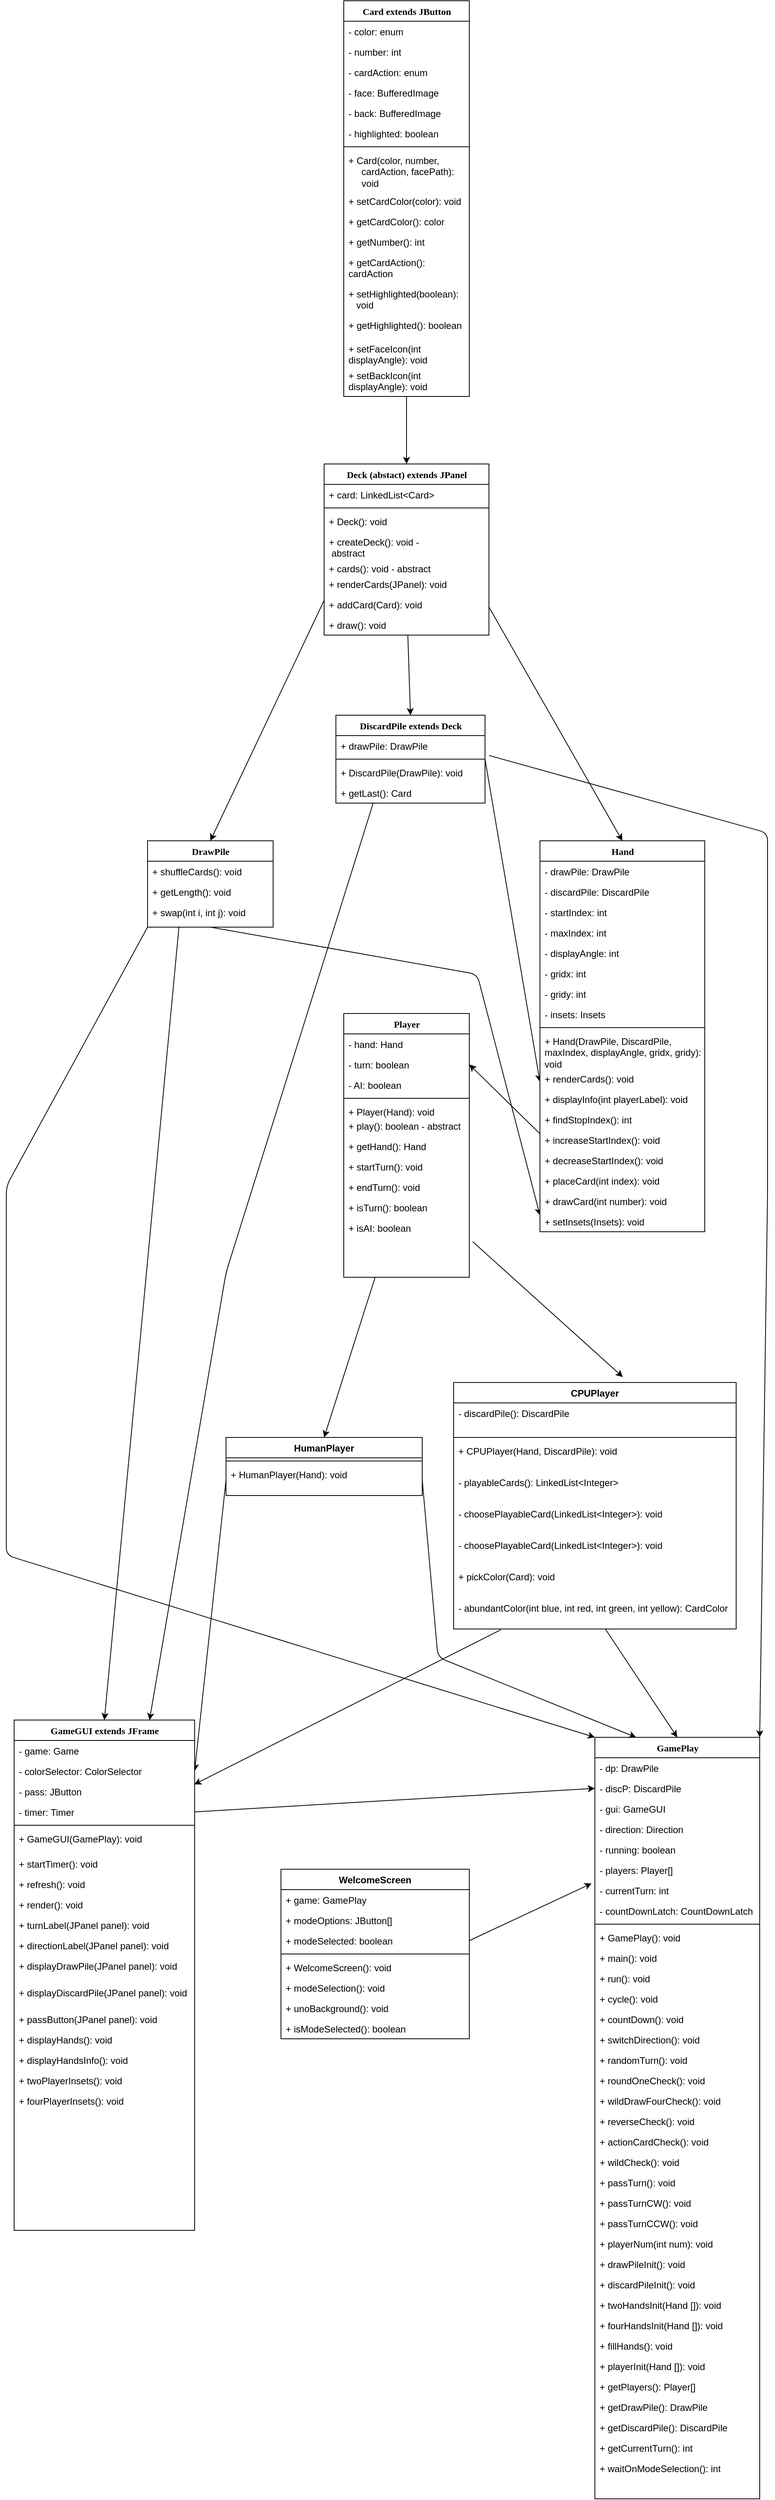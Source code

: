 <mxfile version="14.1.2" type="device"><diagram name="Page-1" id="9f46799a-70d6-7492-0946-bef42562c5a5"><mxGraphModel dx="1240" dy="689" grid="1" gridSize="10" guides="1" tooltips="1" connect="1" arrows="1" fold="1" page="1" pageScale="1" pageWidth="1100" pageHeight="850" background="#ffffff" math="0" shadow="0"><root><mxCell id="0"/><mxCell id="1" parent="0"/><mxCell id="ADoak5SWr_kA7E1Cc08d-7" value="" style="endArrow=classic;html=1;entryX=0.5;entryY=0;entryDx=0;entryDy=0;exitX=0.956;exitY=1;exitDx=0;exitDy=0;exitPerimeter=0;" parent="1" source="78961159f06e98e8-42" target="ADoak5SWr_kA7E1Cc08d-1" edge="1"><mxGeometry width="50" height="50" relative="1" as="geometry"><mxPoint x="760" y="170" as="sourcePoint"/><mxPoint x="810" y="120" as="targetPoint"/></mxGeometry></mxCell><mxCell id="ADoak5SWr_kA7E1Cc08d-9" value="" style="endArrow=classic;html=1;entryX=0.5;entryY=0;entryDx=0;entryDy=0;exitX=0.013;exitY=1.077;exitDx=0;exitDy=0;exitPerimeter=0;" parent="1" source="78961159f06e98e8-42" target="78961159f06e98e8-43" edge="1"><mxGeometry width="50" height="50" relative="1" as="geometry"><mxPoint x="630" y="220" as="sourcePoint"/><mxPoint x="680" y="170" as="targetPoint"/></mxGeometry></mxCell><mxCell id="78961159f06e98e8-17" value="Card extends JButton" style="swimlane;html=1;fontStyle=1;align=center;verticalAlign=top;childLayout=stackLayout;horizontal=1;startSize=26;horizontalStack=0;resizeParent=1;resizeLast=0;collapsible=1;marginBottom=0;swimlaneFillColor=#ffffff;rounded=0;shadow=0;comic=0;labelBackgroundColor=none;strokeWidth=1;fillColor=none;fontFamily=Verdana;fontSize=12" parent="1" vertex="1"><mxGeometry x="500" width="160" height="504" as="geometry"/></mxCell><mxCell id="78961159f06e98e8-21" value="- color: enum&lt;br&gt;" style="text;html=1;strokeColor=none;fillColor=none;align=left;verticalAlign=top;spacingLeft=4;spacingRight=4;whiteSpace=wrap;overflow=hidden;rotatable=0;points=[[0,0.5],[1,0.5]];portConstraint=eastwest;" parent="78961159f06e98e8-17" vertex="1"><mxGeometry y="26" width="160" height="26" as="geometry"/></mxCell><mxCell id="78961159f06e98e8-23" value="- number: int" style="text;html=1;strokeColor=none;fillColor=none;align=left;verticalAlign=top;spacingLeft=4;spacingRight=4;whiteSpace=wrap;overflow=hidden;rotatable=0;points=[[0,0.5],[1,0.5]];portConstraint=eastwest;" parent="78961159f06e98e8-17" vertex="1"><mxGeometry y="52" width="160" height="26" as="geometry"/></mxCell><mxCell id="78961159f06e98e8-25" value="- cardAction: enum" style="text;html=1;strokeColor=none;fillColor=none;align=left;verticalAlign=top;spacingLeft=4;spacingRight=4;whiteSpace=wrap;overflow=hidden;rotatable=0;points=[[0,0.5],[1,0.5]];portConstraint=eastwest;" parent="78961159f06e98e8-17" vertex="1"><mxGeometry y="78" width="160" height="26" as="geometry"/></mxCell><mxCell id="78961159f06e98e8-26" value="- face: BufferedImage" style="text;html=1;strokeColor=none;fillColor=none;align=left;verticalAlign=top;spacingLeft=4;spacingRight=4;whiteSpace=wrap;overflow=hidden;rotatable=0;points=[[0,0.5],[1,0.5]];portConstraint=eastwest;" parent="78961159f06e98e8-17" vertex="1"><mxGeometry y="104" width="160" height="26" as="geometry"/></mxCell><mxCell id="78961159f06e98e8-24" value="- back: BufferedImage" style="text;html=1;strokeColor=none;fillColor=none;align=left;verticalAlign=top;spacingLeft=4;spacingRight=4;whiteSpace=wrap;overflow=hidden;rotatable=0;points=[[0,0.5],[1,0.5]];portConstraint=eastwest;" parent="78961159f06e98e8-17" vertex="1"><mxGeometry y="130" width="160" height="26" as="geometry"/></mxCell><mxCell id="ADoak5SWr_kA7E1Cc08d-32" value="- highlighted: boolean" style="text;html=1;strokeColor=none;fillColor=none;align=left;verticalAlign=top;spacingLeft=4;spacingRight=4;whiteSpace=wrap;overflow=hidden;rotatable=0;points=[[0,0.5],[1,0.5]];portConstraint=eastwest;" parent="78961159f06e98e8-17" vertex="1"><mxGeometry y="156" width="160" height="26" as="geometry"/></mxCell><mxCell id="78961159f06e98e8-19" value="" style="line;html=1;strokeWidth=1;fillColor=none;align=left;verticalAlign=middle;spacingTop=-1;spacingLeft=3;spacingRight=3;rotatable=0;labelPosition=right;points=[];portConstraint=eastwest;" parent="78961159f06e98e8-17" vertex="1"><mxGeometry y="182" width="160" height="8" as="geometry"/></mxCell><mxCell id="78961159f06e98e8-20" value="&lt;span id=&quot;docs-internal-guid-c65a4c69-7fff-d469-3a6c-70c8fb9a097e&quot;&gt;&lt;span style=&quot;background-color: transparent ; vertical-align: baseline&quot;&gt;&lt;font style=&quot;font-size: 12px&quot;&gt;+ Card(color, number,&amp;nbsp; &amp;nbsp; &amp;nbsp; &amp;nbsp; &amp;nbsp; &amp;nbsp; &amp;nbsp; &amp;nbsp;cardAction, facePath):&amp;nbsp; &amp;nbsp; &amp;nbsp; &amp;nbsp; &amp;nbsp;void&lt;/font&gt;&lt;/span&gt;&lt;/span&gt;" style="text;html=1;strokeColor=none;fillColor=none;align=left;verticalAlign=top;spacingLeft=4;spacingRight=4;whiteSpace=wrap;overflow=hidden;rotatable=0;points=[[0,0.5],[1,0.5]];portConstraint=eastwest;" parent="78961159f06e98e8-17" vertex="1"><mxGeometry y="190" width="160" height="52" as="geometry"/></mxCell><mxCell id="78961159f06e98e8-27" value="&lt;span id=&quot;docs-internal-guid-081afef5-7fff-85aa-c965-13b8064d33d3&quot;&gt;&lt;span style=&quot;background-color: transparent ; vertical-align: baseline&quot;&gt;&lt;font style=&quot;font-size: 12px&quot;&gt;+ setCardColor(color): void&lt;/font&gt;&lt;/span&gt;&lt;/span&gt;" style="text;html=1;strokeColor=none;fillColor=none;align=left;verticalAlign=top;spacingLeft=4;spacingRight=4;whiteSpace=wrap;overflow=hidden;rotatable=0;points=[[0,0.5],[1,0.5]];portConstraint=eastwest;" parent="78961159f06e98e8-17" vertex="1"><mxGeometry y="242" width="160" height="26" as="geometry"/></mxCell><mxCell id="Dfvbl628fVs-vNfTFk2D-20" value="&lt;span id=&quot;docs-internal-guid-081afef5-7fff-85aa-c965-13b8064d33d3&quot;&gt;&lt;span style=&quot;background-color: transparent ; vertical-align: baseline&quot;&gt;&lt;font style=&quot;font-size: 12px&quot;&gt;+ getCardColor(): color&lt;/font&gt;&lt;/span&gt;&lt;/span&gt;" style="text;html=1;strokeColor=none;fillColor=none;align=left;verticalAlign=top;spacingLeft=4;spacingRight=4;whiteSpace=wrap;overflow=hidden;rotatable=0;points=[[0,0.5],[1,0.5]];portConstraint=eastwest;" parent="78961159f06e98e8-17" vertex="1"><mxGeometry y="268" width="160" height="26" as="geometry"/></mxCell><mxCell id="Dfvbl628fVs-vNfTFk2D-21" value="&lt;span id=&quot;docs-internal-guid-6f9de9d4-7fff-87ab-73bd-d3ca7c1ef431&quot;&gt;&lt;span style=&quot;background-color: transparent ; vertical-align: baseline&quot;&gt;&lt;font style=&quot;font-size: 12px&quot;&gt;+ getNumber(): int&lt;/font&gt;&lt;/span&gt;&lt;/span&gt;" style="text;html=1;strokeColor=none;fillColor=none;align=left;verticalAlign=top;spacingLeft=4;spacingRight=4;whiteSpace=wrap;overflow=hidden;rotatable=0;points=[[0,0.5],[1,0.5]];portConstraint=eastwest;" parent="78961159f06e98e8-17" vertex="1"><mxGeometry y="294" width="160" height="26" as="geometry"/></mxCell><mxCell id="Dfvbl628fVs-vNfTFk2D-22" value="&lt;span id=&quot;docs-internal-guid-00fcced3-7fff-acab-6387-73501ac8677c&quot;&gt;&lt;span style=&quot;background-color: transparent ; vertical-align: baseline&quot;&gt;&lt;font style=&quot;font-size: 12px&quot;&gt;+ getCardAction(): cardAction&lt;br&gt;&lt;br&gt;&lt;/font&gt;&lt;/span&gt;&lt;/span&gt;" style="text;html=1;strokeColor=none;fillColor=none;align=left;verticalAlign=top;spacingLeft=4;spacingRight=4;whiteSpace=wrap;overflow=hidden;rotatable=0;points=[[0,0.5],[1,0.5]];portConstraint=eastwest;" parent="78961159f06e98e8-17" vertex="1"><mxGeometry y="320" width="160" height="40" as="geometry"/></mxCell><mxCell id="ADoak5SWr_kA7E1Cc08d-34" value="&lt;span id=&quot;docs-internal-guid-8b47b211-7fff-0911-824c-af1465ee18e2&quot;&gt;&lt;span style=&quot;background-color: transparent ; vertical-align: baseline&quot;&gt;&lt;font style=&quot;font-size: 12px&quot;&gt;+ setHighlighted(boolean):&amp;nbsp; &amp;nbsp; &amp;nbsp;void&lt;/font&gt;&lt;/span&gt;&lt;/span&gt;" style="text;html=1;strokeColor=none;fillColor=none;align=left;verticalAlign=top;spacingLeft=4;spacingRight=4;whiteSpace=wrap;overflow=hidden;rotatable=0;points=[[0,0.5],[1,0.5]];portConstraint=eastwest;" parent="78961159f06e98e8-17" vertex="1"><mxGeometry y="360" width="160" height="40" as="geometry"/></mxCell><mxCell id="ADoak5SWr_kA7E1Cc08d-33" value="&lt;span id=&quot;docs-internal-guid-8b47b211-7fff-0911-824c-af1465ee18e2&quot;&gt;&lt;span style=&quot;background-color: transparent ; vertical-align: baseline&quot;&gt;&lt;font style=&quot;font-size: 12px&quot;&gt;+ getHighlighted(): boolean&lt;/font&gt;&lt;/span&gt;&lt;/span&gt;" style="text;html=1;strokeColor=none;fillColor=none;align=left;verticalAlign=top;spacingLeft=4;spacingRight=4;whiteSpace=wrap;overflow=hidden;rotatable=0;points=[[0,0.5],[1,0.5]];portConstraint=eastwest;" parent="78961159f06e98e8-17" vertex="1"><mxGeometry y="400" width="160" height="30" as="geometry"/></mxCell><mxCell id="oRrx-orIojFe_yABYpnm-1" value="&lt;span id=&quot;docs-internal-guid-8b47b211-7fff-0911-824c-af1465ee18e2&quot;&gt;&lt;span style=&quot;background-color: transparent ; vertical-align: baseline&quot;&gt;&lt;font style=&quot;font-size: 12px&quot;&gt;+ setFaceIcon(int displayAngle): void&lt;/font&gt;&lt;/span&gt;&lt;/span&gt;" style="text;html=1;strokeColor=none;fillColor=none;align=left;verticalAlign=top;spacingLeft=4;spacingRight=4;whiteSpace=wrap;overflow=hidden;rotatable=0;points=[[0,0.5],[1,0.5]];portConstraint=eastwest;" parent="78961159f06e98e8-17" vertex="1"><mxGeometry y="430" width="160" height="34" as="geometry"/></mxCell><mxCell id="oRrx-orIojFe_yABYpnm-2" value="&lt;span id=&quot;docs-internal-guid-8b47b211-7fff-0911-824c-af1465ee18e2&quot;&gt;&lt;span style=&quot;background-color: transparent ; vertical-align: baseline&quot;&gt;&lt;font style=&quot;font-size: 12px&quot;&gt;+ setBackIcon(int displayAngle): void&lt;/font&gt;&lt;/span&gt;&lt;/span&gt;" style="text;html=1;strokeColor=none;fillColor=none;align=left;verticalAlign=top;spacingLeft=4;spacingRight=4;whiteSpace=wrap;overflow=hidden;rotatable=0;points=[[0,0.5],[1,0.5]];portConstraint=eastwest;" parent="78961159f06e98e8-17" vertex="1"><mxGeometry y="464" width="160" height="40" as="geometry"/></mxCell><mxCell id="ADoak5SWr_kA7E1Cc08d-14" value="" style="endArrow=classic;html=1;exitX=1;exitY=0.5;exitDx=0;exitDy=0;entryX=0;entryY=0.5;entryDx=0;entryDy=0;" parent="1" source="Dfvbl628fVs-vNfTFk2D-33" edge="1"><mxGeometry width="50" height="50" relative="1" as="geometry"><mxPoint x="740" y="1240" as="sourcePoint"/><mxPoint x="750" y="1377" as="targetPoint"/></mxGeometry></mxCell><mxCell id="ADoak5SWr_kA7E1Cc08d-15" value="" style="endArrow=classic;html=1;exitX=0.5;exitY=1;exitDx=0;exitDy=0;entryX=0;entryY=1.192;entryDx=0;entryDy=0;entryPerimeter=0;" parent="1" source="78961159f06e98e8-43" target="ADoak5SWr_kA7E1Cc08d-12" edge="1"><mxGeometry width="50" height="50" relative="1" as="geometry"><mxPoint x="470" y="1300" as="sourcePoint"/><mxPoint x="520" y="1250" as="targetPoint"/><Array as="points"><mxPoint x="670" y="1240"/></Array></mxGeometry></mxCell><mxCell id="ADoak5SWr_kA7E1Cc08d-10" value="" style="endArrow=classic;html=1;entryX=0.5;entryY=0;entryDx=0;entryDy=0;exitX=0.5;exitY=1;exitDx=0;exitDy=0;" parent="1" source="78961159f06e98e8-17" target="78961159f06e98e8-30" edge="1"><mxGeometry width="50" height="50" relative="1" as="geometry"><mxPoint x="630" y="720" as="sourcePoint"/><mxPoint x="290" y="130" as="targetPoint"/></mxGeometry></mxCell><mxCell id="ADoak5SWr_kA7E1Cc08d-8" value="" style="endArrow=classic;html=1;entryX=0.5;entryY=0;entryDx=0;entryDy=0;exitX=0.5;exitY=1.038;exitDx=0;exitDy=0;exitPerimeter=0;" parent="1" source="78961159f06e98e8-42" target="Dfvbl628fVs-vNfTFk2D-33" edge="1"><mxGeometry width="50" height="50" relative="1" as="geometry"><mxPoint x="660" y="230" as="sourcePoint"/><mxPoint x="710" y="180" as="targetPoint"/></mxGeometry></mxCell><mxCell id="ADoak5SWr_kA7E1Cc08d-16" value="" style="endArrow=classic;html=1;entryX=1;entryY=0.5;entryDx=0;entryDy=0;exitX=0.504;exitY=1.187;exitDx=0;exitDy=0;exitPerimeter=0;" parent="1" source="ADoak5SWr_kA7E1Cc08d-12" target="78961159f06e98e8-110" edge="1"><mxGeometry width="50" height="50" relative="1" as="geometry"><mxPoint x="840" y="1470" as="sourcePoint"/><mxPoint x="890" y="1420" as="targetPoint"/></mxGeometry></mxCell><mxCell id="Dfvbl628fVs-vNfTFk2D-33" value="DiscardPile extends Deck&lt;br&gt;" style="swimlane;html=1;fontStyle=1;align=center;verticalAlign=top;childLayout=stackLayout;horizontal=1;startSize=26;horizontalStack=0;resizeParent=1;resizeLast=0;collapsible=1;marginBottom=0;swimlaneFillColor=#ffffff;rounded=0;shadow=0;comic=0;labelBackgroundColor=none;strokeWidth=1;fillColor=none;fontFamily=Verdana;fontSize=12" parent="1" vertex="1"><mxGeometry x="490" y="910" width="190" height="112" as="geometry"/></mxCell><mxCell id="Dfvbl628fVs-vNfTFk2D-34" value="+ drawPile: DrawPile" style="text;html=1;strokeColor=none;fillColor=none;align=left;verticalAlign=top;spacingLeft=4;spacingRight=4;whiteSpace=wrap;overflow=hidden;rotatable=0;points=[[0,0.5],[1,0.5]];portConstraint=eastwest;" parent="Dfvbl628fVs-vNfTFk2D-33" vertex="1"><mxGeometry y="26" width="190" height="26" as="geometry"/></mxCell><mxCell id="Dfvbl628fVs-vNfTFk2D-35" value="" style="line;html=1;strokeWidth=1;fillColor=none;align=left;verticalAlign=middle;spacingTop=-1;spacingLeft=3;spacingRight=3;rotatable=0;labelPosition=right;points=[];portConstraint=eastwest;" parent="Dfvbl628fVs-vNfTFk2D-33" vertex="1"><mxGeometry y="52" width="190" height="8" as="geometry"/></mxCell><mxCell id="Dfvbl628fVs-vNfTFk2D-36" value="+ DiscardPile(DrawPile): void" style="text;html=1;strokeColor=none;fillColor=none;align=left;verticalAlign=top;spacingLeft=4;spacingRight=4;whiteSpace=wrap;overflow=hidden;rotatable=0;points=[[0,0.5],[1,0.5]];portConstraint=eastwest;" parent="Dfvbl628fVs-vNfTFk2D-33" vertex="1"><mxGeometry y="60" width="190" height="26" as="geometry"/></mxCell><mxCell id="oRrx-orIojFe_yABYpnm-6" value="+ getLast(): Card" style="text;html=1;strokeColor=none;fillColor=none;align=left;verticalAlign=top;spacingLeft=4;spacingRight=4;whiteSpace=wrap;overflow=hidden;rotatable=0;points=[[0,0.5],[1,0.5]];portConstraint=eastwest;" parent="Dfvbl628fVs-vNfTFk2D-33" vertex="1"><mxGeometry y="86" width="190" height="26" as="geometry"/></mxCell><mxCell id="78961159f06e98e8-30" value="Deck (abstact) extends JPanel" style="swimlane;html=1;fontStyle=1;align=center;verticalAlign=top;childLayout=stackLayout;horizontal=1;startSize=26;horizontalStack=0;resizeParent=1;resizeLast=0;collapsible=1;marginBottom=0;swimlaneFillColor=#ffffff;rounded=0;shadow=0;comic=0;labelBackgroundColor=none;strokeWidth=1;fillColor=none;fontFamily=Verdana;fontSize=12" parent="1" vertex="1"><mxGeometry x="475" y="590" width="210" height="218" as="geometry"/></mxCell><mxCell id="78961159f06e98e8-31" value="+ card: LinkedList&amp;lt;Card&amp;gt;" style="text;html=1;strokeColor=none;fillColor=none;align=left;verticalAlign=top;spacingLeft=4;spacingRight=4;whiteSpace=wrap;overflow=hidden;rotatable=0;points=[[0,0.5],[1,0.5]];portConstraint=eastwest;" parent="78961159f06e98e8-30" vertex="1"><mxGeometry y="26" width="210" height="26" as="geometry"/></mxCell><mxCell id="78961159f06e98e8-38" value="" style="line;html=1;strokeWidth=1;fillColor=none;align=left;verticalAlign=middle;spacingTop=-1;spacingLeft=3;spacingRight=3;rotatable=0;labelPosition=right;points=[];portConstraint=eastwest;" parent="78961159f06e98e8-30" vertex="1"><mxGeometry y="52" width="210" height="8" as="geometry"/></mxCell><mxCell id="78961159f06e98e8-39" value="+ Deck(): void" style="text;html=1;strokeColor=none;fillColor=none;align=left;verticalAlign=top;spacingLeft=4;spacingRight=4;whiteSpace=wrap;overflow=hidden;rotatable=0;points=[[0,0.5],[1,0.5]];portConstraint=eastwest;" parent="78961159f06e98e8-30" vertex="1"><mxGeometry y="60" width="210" height="26" as="geometry"/></mxCell><mxCell id="78961159f06e98e8-40" value="+ createDeck(): void -&amp;nbsp; &amp;nbsp; &amp;nbsp; &amp;nbsp; &amp;nbsp; &amp;nbsp; &amp;nbsp;abstract" style="text;html=1;strokeColor=none;fillColor=none;align=left;verticalAlign=top;spacingLeft=4;spacingRight=4;whiteSpace=wrap;overflow=hidden;rotatable=0;points=[[0,0.5],[1,0.5]];portConstraint=eastwest;" parent="78961159f06e98e8-30" vertex="1"><mxGeometry y="86" width="210" height="34" as="geometry"/></mxCell><mxCell id="oRrx-orIojFe_yABYpnm-3" value="+ cards(): void - abstract" style="text;html=1;strokeColor=none;fillColor=none;align=left;verticalAlign=top;spacingLeft=4;spacingRight=4;whiteSpace=wrap;overflow=hidden;rotatable=0;points=[[0,0.5],[1,0.5]];portConstraint=eastwest;" parent="78961159f06e98e8-30" vertex="1"><mxGeometry y="120" width="210" height="20" as="geometry"/></mxCell><mxCell id="78961159f06e98e8-42" value="+ renderCards(JPanel): void" style="text;html=1;strokeColor=none;fillColor=none;align=left;verticalAlign=top;spacingLeft=4;spacingRight=4;whiteSpace=wrap;overflow=hidden;rotatable=0;points=[[0,0.5],[1,0.5]];portConstraint=eastwest;" parent="78961159f06e98e8-30" vertex="1"><mxGeometry y="140" width="210" height="26" as="geometry"/></mxCell><mxCell id="oRrx-orIojFe_yABYpnm-4" value="+ addCard(Card): void" style="text;html=1;strokeColor=none;fillColor=none;align=left;verticalAlign=top;spacingLeft=4;spacingRight=4;whiteSpace=wrap;overflow=hidden;rotatable=0;points=[[0,0.5],[1,0.5]];portConstraint=eastwest;" parent="78961159f06e98e8-30" vertex="1"><mxGeometry y="166" width="210" height="26" as="geometry"/></mxCell><mxCell id="oRrx-orIojFe_yABYpnm-5" value="+ draw(): void" style="text;html=1;strokeColor=none;fillColor=none;align=left;verticalAlign=top;spacingLeft=4;spacingRight=4;whiteSpace=wrap;overflow=hidden;rotatable=0;points=[[0,0.5],[1,0.5]];portConstraint=eastwest;" parent="78961159f06e98e8-30" vertex="1"><mxGeometry y="192" width="210" height="26" as="geometry"/></mxCell><mxCell id="ADoak5SWr_kA7E1Cc08d-1" value="Hand" style="swimlane;html=1;fontStyle=1;align=center;verticalAlign=top;childLayout=stackLayout;horizontal=1;startSize=26;horizontalStack=0;resizeParent=1;resizeLast=0;collapsible=1;marginBottom=0;swimlaneFillColor=#ffffff;rounded=0;shadow=0;comic=0;labelBackgroundColor=none;strokeWidth=1;fillColor=none;fontFamily=Verdana;fontSize=12" parent="1" vertex="1"><mxGeometry x="750" y="1070" width="210" height="498" as="geometry"/></mxCell><mxCell id="ADoak5SWr_kA7E1Cc08d-2" value="- drawPile: DrawPile" style="text;html=1;strokeColor=none;fillColor=none;align=left;verticalAlign=top;spacingLeft=4;spacingRight=4;whiteSpace=wrap;overflow=hidden;rotatable=0;points=[[0,0.5],[1,0.5]];portConstraint=eastwest;" parent="ADoak5SWr_kA7E1Cc08d-1" vertex="1"><mxGeometry y="26" width="210" height="26" as="geometry"/></mxCell><mxCell id="41Gq5tlSQNz0fv4IQRFJ-1" value="- discardPile: DiscardPile" style="text;html=1;strokeColor=none;fillColor=none;align=left;verticalAlign=top;spacingLeft=4;spacingRight=4;whiteSpace=wrap;overflow=hidden;rotatable=0;points=[[0,0.5],[1,0.5]];portConstraint=eastwest;" parent="ADoak5SWr_kA7E1Cc08d-1" vertex="1"><mxGeometry y="52" width="210" height="26" as="geometry"/></mxCell><mxCell id="97M25tg1lnaMpWhwYpSu-2" value="- startIndex: int" style="text;html=1;strokeColor=none;fillColor=none;align=left;verticalAlign=top;spacingLeft=4;spacingRight=4;whiteSpace=wrap;overflow=hidden;rotatable=0;points=[[0,0.5],[1,0.5]];portConstraint=eastwest;" parent="ADoak5SWr_kA7E1Cc08d-1" vertex="1"><mxGeometry y="78" width="210" height="26" as="geometry"/></mxCell><mxCell id="97M25tg1lnaMpWhwYpSu-1" value="- maxIndex: int" style="text;html=1;strokeColor=none;fillColor=none;align=left;verticalAlign=top;spacingLeft=4;spacingRight=4;whiteSpace=wrap;overflow=hidden;rotatable=0;points=[[0,0.5],[1,0.5]];portConstraint=eastwest;" parent="ADoak5SWr_kA7E1Cc08d-1" vertex="1"><mxGeometry y="104" width="210" height="26" as="geometry"/></mxCell><mxCell id="98WMGrGALQI-PsdLtSUb-1" value="- displayAngle: int" style="text;html=1;strokeColor=none;fillColor=none;align=left;verticalAlign=top;spacingLeft=4;spacingRight=4;whiteSpace=wrap;overflow=hidden;rotatable=0;points=[[0,0.5],[1,0.5]];portConstraint=eastwest;" parent="ADoak5SWr_kA7E1Cc08d-1" vertex="1"><mxGeometry y="130" width="210" height="26" as="geometry"/></mxCell><mxCell id="97M25tg1lnaMpWhwYpSu-3" value="- gridx: int" style="text;html=1;strokeColor=none;fillColor=none;align=left;verticalAlign=top;spacingLeft=4;spacingRight=4;whiteSpace=wrap;overflow=hidden;rotatable=0;points=[[0,0.5],[1,0.5]];portConstraint=eastwest;" parent="ADoak5SWr_kA7E1Cc08d-1" vertex="1"><mxGeometry y="156" width="210" height="26" as="geometry"/></mxCell><mxCell id="41Gq5tlSQNz0fv4IQRFJ-2" value="- gridy: int" style="text;html=1;strokeColor=none;fillColor=none;align=left;verticalAlign=top;spacingLeft=4;spacingRight=4;whiteSpace=wrap;overflow=hidden;rotatable=0;points=[[0,0.5],[1,0.5]];portConstraint=eastwest;" parent="ADoak5SWr_kA7E1Cc08d-1" vertex="1"><mxGeometry y="182" width="210" height="26" as="geometry"/></mxCell><mxCell id="41Gq5tlSQNz0fv4IQRFJ-3" value="- insets: Insets&lt;br&gt;" style="text;html=1;strokeColor=none;fillColor=none;align=left;verticalAlign=top;spacingLeft=4;spacingRight=4;whiteSpace=wrap;overflow=hidden;rotatable=0;points=[[0,0.5],[1,0.5]];portConstraint=eastwest;" parent="ADoak5SWr_kA7E1Cc08d-1" vertex="1"><mxGeometry y="208" width="210" height="26" as="geometry"/></mxCell><mxCell id="ADoak5SWr_kA7E1Cc08d-3" value="" style="line;html=1;strokeWidth=1;fillColor=none;align=left;verticalAlign=middle;spacingTop=-1;spacingLeft=3;spacingRight=3;rotatable=0;labelPosition=right;points=[];portConstraint=eastwest;" parent="ADoak5SWr_kA7E1Cc08d-1" vertex="1"><mxGeometry y="234" width="210" height="8" as="geometry"/></mxCell><mxCell id="ADoak5SWr_kA7E1Cc08d-4" value="+ Hand(DrawPile, DiscardPile, maxIndex, displayAngle, gridx, gridy): void" style="text;html=1;strokeColor=none;fillColor=none;align=left;verticalAlign=top;spacingLeft=4;spacingRight=4;whiteSpace=wrap;overflow=hidden;rotatable=0;points=[[0,0.5],[1,0.5]];portConstraint=eastwest;" parent="ADoak5SWr_kA7E1Cc08d-1" vertex="1"><mxGeometry y="242" width="210" height="48" as="geometry"/></mxCell><mxCell id="ADoak5SWr_kA7E1Cc08d-6" value="+ renderCards(): void" style="text;html=1;strokeColor=none;fillColor=none;align=left;verticalAlign=top;spacingLeft=4;spacingRight=4;whiteSpace=wrap;overflow=hidden;rotatable=0;points=[[0,0.5],[1,0.5]];portConstraint=eastwest;" parent="ADoak5SWr_kA7E1Cc08d-1" vertex="1"><mxGeometry y="290" width="210" height="26" as="geometry"/></mxCell><mxCell id="41Gq5tlSQNz0fv4IQRFJ-4" value="+ displayInfo(int playerLabel): void" style="text;html=1;strokeColor=none;fillColor=none;align=left;verticalAlign=top;spacingLeft=4;spacingRight=4;whiteSpace=wrap;overflow=hidden;rotatable=0;points=[[0,0.5],[1,0.5]];portConstraint=eastwest;" parent="ADoak5SWr_kA7E1Cc08d-1" vertex="1"><mxGeometry y="316" width="210" height="26" as="geometry"/></mxCell><mxCell id="41Gq5tlSQNz0fv4IQRFJ-5" value="+ findStopIndex(): int" style="text;html=1;strokeColor=none;fillColor=none;align=left;verticalAlign=top;spacingLeft=4;spacingRight=4;whiteSpace=wrap;overflow=hidden;rotatable=0;points=[[0,0.5],[1,0.5]];portConstraint=eastwest;" parent="ADoak5SWr_kA7E1Cc08d-1" vertex="1"><mxGeometry y="342" width="210" height="26" as="geometry"/></mxCell><mxCell id="41Gq5tlSQNz0fv4IQRFJ-6" value="+ increaseStartIndex(): void&lt;br&gt;" style="text;html=1;strokeColor=none;fillColor=none;align=left;verticalAlign=top;spacingLeft=4;spacingRight=4;whiteSpace=wrap;overflow=hidden;rotatable=0;points=[[0,0.5],[1,0.5]];portConstraint=eastwest;" parent="ADoak5SWr_kA7E1Cc08d-1" vertex="1"><mxGeometry y="368" width="210" height="26" as="geometry"/></mxCell><mxCell id="41Gq5tlSQNz0fv4IQRFJ-7" value="+ decreaseStartIndex(): void" style="text;html=1;strokeColor=none;fillColor=none;align=left;verticalAlign=top;spacingLeft=4;spacingRight=4;whiteSpace=wrap;overflow=hidden;rotatable=0;points=[[0,0.5],[1,0.5]];portConstraint=eastwest;" parent="ADoak5SWr_kA7E1Cc08d-1" vertex="1"><mxGeometry y="394" width="210" height="26" as="geometry"/></mxCell><mxCell id="ADoak5SWr_kA7E1Cc08d-11" value="+ placeCard(int index): void" style="text;html=1;strokeColor=none;fillColor=none;align=left;verticalAlign=top;spacingLeft=4;spacingRight=4;whiteSpace=wrap;overflow=hidden;rotatable=0;points=[[0,0.5],[1,0.5]];portConstraint=eastwest;" parent="ADoak5SWr_kA7E1Cc08d-1" vertex="1"><mxGeometry y="420" width="210" height="26" as="geometry"/></mxCell><mxCell id="ADoak5SWr_kA7E1Cc08d-12" value="+ drawCard(int number): void" style="text;html=1;strokeColor=none;fillColor=none;align=left;verticalAlign=top;spacingLeft=4;spacingRight=4;whiteSpace=wrap;overflow=hidden;rotatable=0;points=[[0,0.5],[1,0.5]];portConstraint=eastwest;" parent="ADoak5SWr_kA7E1Cc08d-1" vertex="1"><mxGeometry y="446" width="210" height="26" as="geometry"/></mxCell><mxCell id="41Gq5tlSQNz0fv4IQRFJ-8" value="+ setInsets(Insets): void" style="text;html=1;strokeColor=none;fillColor=none;align=left;verticalAlign=top;spacingLeft=4;spacingRight=4;whiteSpace=wrap;overflow=hidden;rotatable=0;points=[[0,0.5],[1,0.5]];portConstraint=eastwest;" parent="ADoak5SWr_kA7E1Cc08d-1" vertex="1"><mxGeometry y="472" width="210" height="26" as="geometry"/></mxCell><mxCell id="78961159f06e98e8-43" value="DrawPile" style="swimlane;html=1;fontStyle=1;align=center;verticalAlign=top;childLayout=stackLayout;horizontal=1;startSize=26;horizontalStack=0;resizeParent=1;resizeLast=0;collapsible=1;marginBottom=0;swimlaneFillColor=#ffffff;rounded=0;shadow=0;comic=0;labelBackgroundColor=none;strokeWidth=1;fillColor=none;fontFamily=Verdana;fontSize=12" parent="1" vertex="1"><mxGeometry x="250" y="1070" width="160" height="110" as="geometry"/></mxCell><mxCell id="Dfvbl628fVs-vNfTFk2D-32" value="+ shuffleCards(): void" style="text;html=1;strokeColor=none;fillColor=none;align=left;verticalAlign=top;spacingLeft=4;spacingRight=4;whiteSpace=wrap;overflow=hidden;rotatable=0;points=[[0,0.5],[1,0.5]];portConstraint=eastwest;" parent="78961159f06e98e8-43" vertex="1"><mxGeometry y="26" width="160" height="26" as="geometry"/></mxCell><mxCell id="Dfvbl628fVs-vNfTFk2D-29" value="+ getLength(): void" style="text;html=1;strokeColor=none;fillColor=none;align=left;verticalAlign=top;spacingLeft=4;spacingRight=4;whiteSpace=wrap;overflow=hidden;rotatable=0;points=[[0,0.5],[1,0.5]];portConstraint=eastwest;" parent="78961159f06e98e8-43" vertex="1"><mxGeometry y="52" width="160" height="26" as="geometry"/></mxCell><mxCell id="oRrx-orIojFe_yABYpnm-7" value="+ swap(int i, int j): void" style="text;html=1;strokeColor=none;fillColor=none;align=left;verticalAlign=top;spacingLeft=4;spacingRight=4;whiteSpace=wrap;overflow=hidden;rotatable=0;points=[[0,0.5],[1,0.5]];portConstraint=eastwest;" parent="78961159f06e98e8-43" vertex="1"><mxGeometry y="78" width="160" height="26" as="geometry"/></mxCell><mxCell id="78961159f06e98e8-108" value="Player" style="swimlane;html=1;fontStyle=1;align=center;verticalAlign=top;childLayout=stackLayout;horizontal=1;startSize=26;horizontalStack=0;resizeParent=1;resizeLast=0;collapsible=1;marginBottom=0;swimlaneFillColor=#ffffff;rounded=0;shadow=0;comic=0;labelBackgroundColor=none;strokeWidth=1;fillColor=none;fontFamily=Verdana;fontSize=12" parent="1" vertex="1"><mxGeometry x="500" y="1290" width="160" height="336" as="geometry"/></mxCell><mxCell id="78961159f06e98e8-109" value="- hand: Hand" style="text;html=1;strokeColor=none;fillColor=none;align=left;verticalAlign=top;spacingLeft=4;spacingRight=4;whiteSpace=wrap;overflow=hidden;rotatable=0;points=[[0,0.5],[1,0.5]];portConstraint=eastwest;" parent="78961159f06e98e8-108" vertex="1"><mxGeometry y="26" width="160" height="26" as="geometry"/></mxCell><mxCell id="78961159f06e98e8-110" value="- turn: boolean" style="text;html=1;strokeColor=none;fillColor=none;align=left;verticalAlign=top;spacingLeft=4;spacingRight=4;whiteSpace=wrap;overflow=hidden;rotatable=0;points=[[0,0.5],[1,0.5]];portConstraint=eastwest;" parent="78961159f06e98e8-108" vertex="1"><mxGeometry y="52" width="160" height="26" as="geometry"/></mxCell><mxCell id="LLrlvkw4-e1qKGdFXWd4-6" value="- AI: boolean" style="text;html=1;strokeColor=none;fillColor=none;align=left;verticalAlign=top;spacingLeft=4;spacingRight=4;whiteSpace=wrap;overflow=hidden;rotatable=0;points=[[0,0.5],[1,0.5]];portConstraint=eastwest;" parent="78961159f06e98e8-108" vertex="1"><mxGeometry y="78" width="160" height="26" as="geometry"/></mxCell><mxCell id="78961159f06e98e8-116" value="" style="line;html=1;strokeWidth=1;fillColor=none;align=left;verticalAlign=middle;spacingTop=-1;spacingLeft=3;spacingRight=3;rotatable=0;labelPosition=right;points=[];portConstraint=eastwest;" parent="78961159f06e98e8-108" vertex="1"><mxGeometry y="104" width="160" height="8" as="geometry"/></mxCell><mxCell id="PAKAcY4NVRJJrktBBGxQ-7" value="+ Player(Hand): void" style="text;strokeColor=none;fillColor=none;align=left;verticalAlign=top;spacingLeft=4;spacingRight=4;overflow=hidden;rotatable=0;points=[[0,0.5],[1,0.5]];portConstraint=eastwest;" parent="78961159f06e98e8-108" vertex="1"><mxGeometry y="112" width="160" height="18" as="geometry"/></mxCell><mxCell id="41Gq5tlSQNz0fv4IQRFJ-9" value="+ play(): boolean - abstract&#10;" style="text;strokeColor=none;fillColor=none;align=left;verticalAlign=top;spacingLeft=4;spacingRight=4;overflow=hidden;rotatable=0;points=[[0,0.5],[1,0.5]];portConstraint=eastwest;" parent="78961159f06e98e8-108" vertex="1"><mxGeometry y="130" width="160" height="26" as="geometry"/></mxCell><mxCell id="CSRY7X7EHD8Zubam42ng-1" value="+ getHand(): Hand&#10;" style="text;strokeColor=none;fillColor=none;align=left;verticalAlign=top;spacingLeft=4;spacingRight=4;overflow=hidden;rotatable=0;points=[[0,0.5],[1,0.5]];portConstraint=eastwest;" parent="78961159f06e98e8-108" vertex="1"><mxGeometry y="156" width="160" height="26" as="geometry"/></mxCell><mxCell id="PAKAcY4NVRJJrktBBGxQ-8" value="+ startTurn(): void" style="text;strokeColor=none;fillColor=none;align=left;verticalAlign=top;spacingLeft=4;spacingRight=4;overflow=hidden;rotatable=0;points=[[0,0.5],[1,0.5]];portConstraint=eastwest;" parent="78961159f06e98e8-108" vertex="1"><mxGeometry y="182" width="160" height="26" as="geometry"/></mxCell><mxCell id="PAKAcY4NVRJJrktBBGxQ-9" value="+ endTurn(): void" style="text;strokeColor=none;fillColor=none;align=left;verticalAlign=top;spacingLeft=4;spacingRight=4;overflow=hidden;rotatable=0;points=[[0,0.5],[1,0.5]];portConstraint=eastwest;" parent="78961159f06e98e8-108" vertex="1"><mxGeometry y="208" width="160" height="26" as="geometry"/></mxCell><mxCell id="PAKAcY4NVRJJrktBBGxQ-10" value="+ isTurn(): boolean" style="text;strokeColor=none;fillColor=none;align=left;verticalAlign=top;spacingLeft=4;spacingRight=4;overflow=hidden;rotatable=0;points=[[0,0.5],[1,0.5]];portConstraint=eastwest;" parent="78961159f06e98e8-108" vertex="1"><mxGeometry y="234" width="160" height="26" as="geometry"/></mxCell><mxCell id="PAKAcY4NVRJJrktBBGxQ-13" value="+ isAI: boolean&#10;" style="text;strokeColor=none;fillColor=none;align=left;verticalAlign=top;spacingLeft=4;spacingRight=4;overflow=hidden;rotatable=0;points=[[0,0.5],[1,0.5]];portConstraint=eastwest;" parent="78961159f06e98e8-108" vertex="1"><mxGeometry y="260" width="160" height="26" as="geometry"/></mxCell><mxCell id="ADoak5SWr_kA7E1Cc08d-47" value="" style="endArrow=classic;html=1;entryX=0.5;entryY=0;entryDx=0;entryDy=0;exitX=0.25;exitY=1;exitDx=0;exitDy=0;" parent="1" source="78961159f06e98e8-43" target="ADoak5SWr_kA7E1Cc08d-35" edge="1"><mxGeometry width="50" height="50" relative="1" as="geometry"><mxPoint x="230" y="1340" as="sourcePoint"/><mxPoint x="280" y="1290" as="targetPoint"/></mxGeometry></mxCell><mxCell id="ADoak5SWr_kA7E1Cc08d-48" value="" style="endArrow=classic;html=1;entryX=0.75;entryY=0;entryDx=0;entryDy=0;exitX=0.25;exitY=1;exitDx=0;exitDy=0;" parent="1" source="Dfvbl628fVs-vNfTFk2D-33" target="ADoak5SWr_kA7E1Cc08d-35" edge="1"><mxGeometry width="50" height="50" relative="1" as="geometry"><mxPoint x="440" y="1430" as="sourcePoint"/><mxPoint x="490" y="1380" as="targetPoint"/><Array as="points"><mxPoint x="350" y="1620"/></Array></mxGeometry></mxCell><mxCell id="ADoak5SWr_kA7E1Cc08d-49" value="" style="endArrow=classic;html=1;entryX=1;entryY=0.5;entryDx=0;entryDy=0;exitX=0;exitY=0.5;exitDx=0;exitDy=0;" parent="1" source="jXcy7zH_h80qDH8Oa-6m-8" target="ADoak5SWr_kA7E1Cc08d-37" edge="1"><mxGeometry width="50" height="50" relative="1" as="geometry"><mxPoint x="340" y="1874" as="sourcePoint"/><mxPoint x="530" y="1800" as="targetPoint"/></mxGeometry></mxCell><mxCell id="ADoak5SWr_kA7E1Cc08d-63" value="" style="endArrow=classic;html=1;exitX=0;exitY=1;exitDx=0;exitDy=0;entryX=0;entryY=0;entryDx=0;entryDy=0;" parent="1" source="78961159f06e98e8-43" target="ADoak5SWr_kA7E1Cc08d-50" edge="1"><mxGeometry width="50" height="50" relative="1" as="geometry"><mxPoint x="170" y="1150" as="sourcePoint"/><mxPoint x="160" y="1450" as="targetPoint"/><Array as="points"><mxPoint x="70" y="1510"/><mxPoint x="70" y="1980"/></Array></mxGeometry></mxCell><mxCell id="ADoak5SWr_kA7E1Cc08d-65" value="" style="endArrow=classic;html=1;exitX=1.027;exitY=0.973;exitDx=0;exitDy=0;exitPerimeter=0;entryX=1;entryY=0;entryDx=0;entryDy=0;" parent="1" source="Dfvbl628fVs-vNfTFk2D-34" target="ADoak5SWr_kA7E1Cc08d-50" edge="1"><mxGeometry width="50" height="50" relative="1" as="geometry"><mxPoint x="890" y="960" as="sourcePoint"/><mxPoint x="610" y="1820" as="targetPoint"/><Array as="points"><mxPoint x="1040" y="1060"/><mxPoint x="1040" y="1520"/></Array></mxGeometry></mxCell><mxCell id="ADoak5SWr_kA7E1Cc08d-67" value="" style="endArrow=classic;html=1;entryX=0.998;entryY=0.154;entryDx=0;entryDy=0;exitX=0.167;exitY=1.025;exitDx=0;exitDy=0;exitPerimeter=0;entryPerimeter=0;" parent="1" source="CSRY7X7EHD8Zubam42ng-6" edge="1"><mxGeometry width="50" height="50" relative="1" as="geometry"><mxPoint x="613.6" y="1481.326" as="sourcePoint"/><mxPoint x="309.54" y="2272.004" as="targetPoint"/></mxGeometry></mxCell><mxCell id="THiAugf3GuOGUdViILCG-32" value="" style="endArrow=classic;html=1;entryX=0;entryY=0.5;entryDx=0;entryDy=0;exitX=1;exitY=0.5;exitDx=0;exitDy=0;" parent="1" target="ADoak5SWr_kA7E1Cc08d-54" edge="1"><mxGeometry width="50" height="50" relative="1" as="geometry"><mxPoint x="310" y="2307" as="sourcePoint"/><mxPoint x="350" y="2180" as="targetPoint"/></mxGeometry></mxCell><mxCell id="jXcy7zH_h80qDH8Oa-6m-9" value="CPUPlayer" style="swimlane;fontStyle=1;align=center;verticalAlign=top;childLayout=stackLayout;horizontal=1;startSize=26;horizontalStack=0;resizeParent=1;resizeParentMax=0;resizeLast=0;collapsible=1;marginBottom=0;" parent="1" vertex="1"><mxGeometry x="640" y="1760" width="360" height="314" as="geometry"/></mxCell><mxCell id="CSRY7X7EHD8Zubam42ng-2" value="- discardPile(): DiscardPile" style="text;strokeColor=none;fillColor=none;align=left;verticalAlign=top;spacingLeft=4;spacingRight=4;overflow=hidden;rotatable=0;points=[[0,0.5],[1,0.5]];portConstraint=eastwest;" parent="jXcy7zH_h80qDH8Oa-6m-9" vertex="1"><mxGeometry y="26" width="360" height="40" as="geometry"/></mxCell><mxCell id="jXcy7zH_h80qDH8Oa-6m-10" value="" style="line;strokeWidth=1;fillColor=none;align=left;verticalAlign=middle;spacingTop=-1;spacingLeft=3;spacingRight=3;rotatable=0;labelPosition=right;points=[];portConstraint=eastwest;" parent="jXcy7zH_h80qDH8Oa-6m-9" vertex="1"><mxGeometry y="66" width="360" height="8" as="geometry"/></mxCell><mxCell id="CSRY7X7EHD8Zubam42ng-3" value="+ CPUPlayer(Hand, DiscardPile): void" style="text;strokeColor=none;fillColor=none;align=left;verticalAlign=top;spacingLeft=4;spacingRight=4;overflow=hidden;rotatable=0;points=[[0,0.5],[1,0.5]];portConstraint=eastwest;" parent="jXcy7zH_h80qDH8Oa-6m-9" vertex="1"><mxGeometry y="74" width="360" height="40" as="geometry"/></mxCell><mxCell id="jXcy7zH_h80qDH8Oa-6m-11" value="- playableCards(): LinkedList&lt;Integer&gt;" style="text;strokeColor=none;fillColor=none;align=left;verticalAlign=top;spacingLeft=4;spacingRight=4;overflow=hidden;rotatable=0;points=[[0,0.5],[1,0.5]];portConstraint=eastwest;" parent="jXcy7zH_h80qDH8Oa-6m-9" vertex="1"><mxGeometry y="114" width="360" height="40" as="geometry"/></mxCell><mxCell id="jXcy7zH_h80qDH8Oa-6m-18" value="- choosePlayableCard(LinkedList&lt;Integer&gt;): void " style="text;strokeColor=none;fillColor=none;align=left;verticalAlign=top;spacingLeft=4;spacingRight=4;overflow=hidden;rotatable=0;points=[[0,0.5],[1,0.5]];portConstraint=eastwest;" parent="jXcy7zH_h80qDH8Oa-6m-9" vertex="1"><mxGeometry y="154" width="360" height="40" as="geometry"/></mxCell><mxCell id="CSRY7X7EHD8Zubam42ng-4" value="- choosePlayableCard(LinkedList&lt;Integer&gt;): void " style="text;strokeColor=none;fillColor=none;align=left;verticalAlign=top;spacingLeft=4;spacingRight=4;overflow=hidden;rotatable=0;points=[[0,0.5],[1,0.5]];portConstraint=eastwest;" parent="jXcy7zH_h80qDH8Oa-6m-9" vertex="1"><mxGeometry y="194" width="360" height="40" as="geometry"/></mxCell><mxCell id="CSRY7X7EHD8Zubam42ng-5" value="+ pickColor(Card): void " style="text;strokeColor=none;fillColor=none;align=left;verticalAlign=top;spacingLeft=4;spacingRight=4;overflow=hidden;rotatable=0;points=[[0,0.5],[1,0.5]];portConstraint=eastwest;" parent="jXcy7zH_h80qDH8Oa-6m-9" vertex="1"><mxGeometry y="234" width="360" height="40" as="geometry"/></mxCell><mxCell id="CSRY7X7EHD8Zubam42ng-6" value="- abundantColor(int blue, int red, int green, int yellow): CardColor " style="text;strokeColor=none;fillColor=none;align=left;verticalAlign=top;spacingLeft=4;spacingRight=4;overflow=hidden;rotatable=0;points=[[0,0.5],[1,0.5]];portConstraint=eastwest;" parent="jXcy7zH_h80qDH8Oa-6m-9" vertex="1"><mxGeometry y="274" width="360" height="40" as="geometry"/></mxCell><mxCell id="jXcy7zH_h80qDH8Oa-6m-5" value="HumanPlayer" style="swimlane;fontStyle=1;align=center;verticalAlign=top;childLayout=stackLayout;horizontal=1;startSize=26;horizontalStack=0;resizeParent=1;resizeParentMax=0;resizeLast=0;collapsible=1;marginBottom=0;" parent="1" vertex="1"><mxGeometry x="350" y="1830" width="250" height="74" as="geometry"/></mxCell><mxCell id="jXcy7zH_h80qDH8Oa-6m-7" value="" style="line;strokeWidth=1;fillColor=none;align=left;verticalAlign=middle;spacingTop=-1;spacingLeft=3;spacingRight=3;rotatable=0;labelPosition=right;points=[];portConstraint=eastwest;" parent="jXcy7zH_h80qDH8Oa-6m-5" vertex="1"><mxGeometry y="26" width="250" height="8" as="geometry"/></mxCell><mxCell id="jXcy7zH_h80qDH8Oa-6m-8" value="+ HumanPlayer(Hand): void" style="text;strokeColor=none;fillColor=none;align=left;verticalAlign=top;spacingLeft=4;spacingRight=4;overflow=hidden;rotatable=0;points=[[0,0.5],[1,0.5]];portConstraint=eastwest;" parent="jXcy7zH_h80qDH8Oa-6m-5" vertex="1"><mxGeometry y="34" width="250" height="40" as="geometry"/></mxCell><mxCell id="ADoak5SWr_kA7E1Cc08d-50" value="GamePlay" style="swimlane;html=1;fontStyle=1;align=center;verticalAlign=top;childLayout=stackLayout;horizontal=1;startSize=26;horizontalStack=0;resizeParent=1;resizeLast=0;collapsible=1;marginBottom=0;swimlaneFillColor=#ffffff;rounded=0;shadow=0;comic=0;labelBackgroundColor=none;strokeWidth=1;fillColor=none;fontFamily=Verdana;fontSize=12" parent="1" vertex="1"><mxGeometry x="820" y="2212" width="210" height="970" as="geometry"/></mxCell><mxCell id="ADoak5SWr_kA7E1Cc08d-53" value="- dp: DrawPile" style="text;html=1;strokeColor=none;fillColor=none;align=left;verticalAlign=top;spacingLeft=4;spacingRight=4;whiteSpace=wrap;overflow=hidden;rotatable=0;points=[[0,0.5],[1,0.5]];portConstraint=eastwest;" parent="ADoak5SWr_kA7E1Cc08d-50" vertex="1"><mxGeometry y="26" width="210" height="26" as="geometry"/></mxCell><mxCell id="ADoak5SWr_kA7E1Cc08d-54" value="- discP: DiscardPile" style="text;html=1;strokeColor=none;fillColor=none;align=left;verticalAlign=top;spacingLeft=4;spacingRight=4;whiteSpace=wrap;overflow=hidden;rotatable=0;points=[[0,0.5],[1,0.5]];portConstraint=eastwest;" parent="ADoak5SWr_kA7E1Cc08d-50" vertex="1"><mxGeometry y="52" width="210" height="26" as="geometry"/></mxCell><mxCell id="ADoak5SWr_kA7E1Cc08d-55" value="- gui: GameGUI" style="text;html=1;strokeColor=none;fillColor=none;align=left;verticalAlign=top;spacingLeft=4;spacingRight=4;whiteSpace=wrap;overflow=hidden;rotatable=0;points=[[0,0.5],[1,0.5]];portConstraint=eastwest;" parent="ADoak5SWr_kA7E1Cc08d-50" vertex="1"><mxGeometry y="78" width="210" height="26" as="geometry"/></mxCell><mxCell id="ADoak5SWr_kA7E1Cc08d-56" value="- direction: Direction" style="text;html=1;strokeColor=none;fillColor=none;align=left;verticalAlign=top;spacingLeft=4;spacingRight=4;whiteSpace=wrap;overflow=hidden;rotatable=0;points=[[0,0.5],[1,0.5]];portConstraint=eastwest;" parent="ADoak5SWr_kA7E1Cc08d-50" vertex="1"><mxGeometry y="104" width="210" height="26" as="geometry"/></mxCell><mxCell id="CSRY7X7EHD8Zubam42ng-8" value="- running: boolean" style="text;html=1;strokeColor=none;fillColor=none;align=left;verticalAlign=top;spacingLeft=4;spacingRight=4;whiteSpace=wrap;overflow=hidden;rotatable=0;points=[[0,0.5],[1,0.5]];portConstraint=eastwest;" parent="ADoak5SWr_kA7E1Cc08d-50" vertex="1"><mxGeometry y="130" width="210" height="26" as="geometry"/></mxCell><mxCell id="ADoak5SWr_kA7E1Cc08d-51" value="- players: Player[]" style="text;html=1;strokeColor=none;fillColor=none;align=left;verticalAlign=top;spacingLeft=4;spacingRight=4;whiteSpace=wrap;overflow=hidden;rotatable=0;points=[[0,0.5],[1,0.5]];portConstraint=eastwest;" parent="ADoak5SWr_kA7E1Cc08d-50" vertex="1"><mxGeometry y="156" width="210" height="26" as="geometry"/></mxCell><mxCell id="ADoak5SWr_kA7E1Cc08d-57" value="- currentTurn: int" style="text;html=1;strokeColor=none;fillColor=none;align=left;verticalAlign=top;spacingLeft=4;spacingRight=4;whiteSpace=wrap;overflow=hidden;rotatable=0;points=[[0,0.5],[1,0.5]];portConstraint=eastwest;" parent="ADoak5SWr_kA7E1Cc08d-50" vertex="1"><mxGeometry y="182" width="210" height="26" as="geometry"/></mxCell><mxCell id="CSRY7X7EHD8Zubam42ng-9" value="- countDownLatch: CountDownLatch" style="text;html=1;strokeColor=none;fillColor=none;align=left;verticalAlign=top;spacingLeft=4;spacingRight=4;whiteSpace=wrap;overflow=hidden;rotatable=0;points=[[0,0.5],[1,0.5]];portConstraint=eastwest;" parent="ADoak5SWr_kA7E1Cc08d-50" vertex="1"><mxGeometry y="208" width="210" height="26" as="geometry"/></mxCell><mxCell id="ADoak5SWr_kA7E1Cc08d-58" value="" style="line;html=1;strokeWidth=1;fillColor=none;align=left;verticalAlign=middle;spacingTop=-1;spacingLeft=3;spacingRight=3;rotatable=0;labelPosition=right;points=[];portConstraint=eastwest;" parent="ADoak5SWr_kA7E1Cc08d-50" vertex="1"><mxGeometry y="234" width="210" height="8" as="geometry"/></mxCell><mxCell id="ADoak5SWr_kA7E1Cc08d-59" value="+ GamePlay(): void" style="text;html=1;strokeColor=none;fillColor=none;align=left;verticalAlign=top;spacingLeft=4;spacingRight=4;whiteSpace=wrap;overflow=hidden;rotatable=0;points=[[0,0.5],[1,0.5]];portConstraint=eastwest;" parent="ADoak5SWr_kA7E1Cc08d-50" vertex="1"><mxGeometry y="242" width="210" height="26" as="geometry"/></mxCell><mxCell id="ADoak5SWr_kA7E1Cc08d-60" value="+ main(): void" style="text;html=1;strokeColor=none;fillColor=none;align=left;verticalAlign=top;spacingLeft=4;spacingRight=4;whiteSpace=wrap;overflow=hidden;rotatable=0;points=[[0,0.5],[1,0.5]];portConstraint=eastwest;" parent="ADoak5SWr_kA7E1Cc08d-50" vertex="1"><mxGeometry y="268" width="210" height="26" as="geometry"/></mxCell><mxCell id="ADoak5SWr_kA7E1Cc08d-61" value="+ run(): void" style="text;html=1;strokeColor=none;fillColor=none;align=left;verticalAlign=top;spacingLeft=4;spacingRight=4;whiteSpace=wrap;overflow=hidden;rotatable=0;points=[[0,0.5],[1,0.5]];portConstraint=eastwest;" parent="ADoak5SWr_kA7E1Cc08d-50" vertex="1"><mxGeometry y="294" width="210" height="26" as="geometry"/></mxCell><mxCell id="CSRY7X7EHD8Zubam42ng-10" value="+ cycle(): void" style="text;html=1;strokeColor=none;fillColor=none;align=left;verticalAlign=top;spacingLeft=4;spacingRight=4;whiteSpace=wrap;overflow=hidden;rotatable=0;points=[[0,0.5],[1,0.5]];portConstraint=eastwest;" parent="ADoak5SWr_kA7E1Cc08d-50" vertex="1"><mxGeometry y="320" width="210" height="26" as="geometry"/></mxCell><mxCell id="CSRY7X7EHD8Zubam42ng-11" value="+ countDown(): void" style="text;html=1;strokeColor=none;fillColor=none;align=left;verticalAlign=top;spacingLeft=4;spacingRight=4;whiteSpace=wrap;overflow=hidden;rotatable=0;points=[[0,0.5],[1,0.5]];portConstraint=eastwest;" parent="ADoak5SWr_kA7E1Cc08d-50" vertex="1"><mxGeometry y="346" width="210" height="26" as="geometry"/></mxCell><mxCell id="CSRY7X7EHD8Zubam42ng-12" value="+ switchDirection(): void" style="text;html=1;strokeColor=none;fillColor=none;align=left;verticalAlign=top;spacingLeft=4;spacingRight=4;whiteSpace=wrap;overflow=hidden;rotatable=0;points=[[0,0.5],[1,0.5]];portConstraint=eastwest;" parent="ADoak5SWr_kA7E1Cc08d-50" vertex="1"><mxGeometry y="372" width="210" height="26" as="geometry"/></mxCell><mxCell id="CSRY7X7EHD8Zubam42ng-13" value="+ randomTurn(): void" style="text;html=1;strokeColor=none;fillColor=none;align=left;verticalAlign=top;spacingLeft=4;spacingRight=4;whiteSpace=wrap;overflow=hidden;rotatable=0;points=[[0,0.5],[1,0.5]];portConstraint=eastwest;" parent="ADoak5SWr_kA7E1Cc08d-50" vertex="1"><mxGeometry y="398" width="210" height="26" as="geometry"/></mxCell><mxCell id="CSRY7X7EHD8Zubam42ng-14" value="+ roundOneCheck(): void" style="text;html=1;strokeColor=none;fillColor=none;align=left;verticalAlign=top;spacingLeft=4;spacingRight=4;whiteSpace=wrap;overflow=hidden;rotatable=0;points=[[0,0.5],[1,0.5]];portConstraint=eastwest;" parent="ADoak5SWr_kA7E1Cc08d-50" vertex="1"><mxGeometry y="424" width="210" height="26" as="geometry"/></mxCell><mxCell id="CSRY7X7EHD8Zubam42ng-15" value="+ wildDrawFourCheck(): void" style="text;html=1;strokeColor=none;fillColor=none;align=left;verticalAlign=top;spacingLeft=4;spacingRight=4;whiteSpace=wrap;overflow=hidden;rotatable=0;points=[[0,0.5],[1,0.5]];portConstraint=eastwest;" parent="ADoak5SWr_kA7E1Cc08d-50" vertex="1"><mxGeometry y="450" width="210" height="26" as="geometry"/></mxCell><mxCell id="CSRY7X7EHD8Zubam42ng-16" value="+ reverseCheck(): void" style="text;html=1;strokeColor=none;fillColor=none;align=left;verticalAlign=top;spacingLeft=4;spacingRight=4;whiteSpace=wrap;overflow=hidden;rotatable=0;points=[[0,0.5],[1,0.5]];portConstraint=eastwest;" parent="ADoak5SWr_kA7E1Cc08d-50" vertex="1"><mxGeometry y="476" width="210" height="26" as="geometry"/></mxCell><mxCell id="CSRY7X7EHD8Zubam42ng-17" value="+ actionCardCheck(): void" style="text;html=1;strokeColor=none;fillColor=none;align=left;verticalAlign=top;spacingLeft=4;spacingRight=4;whiteSpace=wrap;overflow=hidden;rotatable=0;points=[[0,0.5],[1,0.5]];portConstraint=eastwest;" parent="ADoak5SWr_kA7E1Cc08d-50" vertex="1"><mxGeometry y="502" width="210" height="26" as="geometry"/></mxCell><mxCell id="CSRY7X7EHD8Zubam42ng-18" value="+ wildCheck(): void" style="text;html=1;strokeColor=none;fillColor=none;align=left;verticalAlign=top;spacingLeft=4;spacingRight=4;whiteSpace=wrap;overflow=hidden;rotatable=0;points=[[0,0.5],[1,0.5]];portConstraint=eastwest;" parent="ADoak5SWr_kA7E1Cc08d-50" vertex="1"><mxGeometry y="528" width="210" height="26" as="geometry"/></mxCell><mxCell id="CSRY7X7EHD8Zubam42ng-19" value="+ passTurn(): void" style="text;html=1;strokeColor=none;fillColor=none;align=left;verticalAlign=top;spacingLeft=4;spacingRight=4;whiteSpace=wrap;overflow=hidden;rotatable=0;points=[[0,0.5],[1,0.5]];portConstraint=eastwest;" parent="ADoak5SWr_kA7E1Cc08d-50" vertex="1"><mxGeometry y="554" width="210" height="26" as="geometry"/></mxCell><mxCell id="CSRY7X7EHD8Zubam42ng-20" value="+ passTurnCW(): void" style="text;html=1;strokeColor=none;fillColor=none;align=left;verticalAlign=top;spacingLeft=4;spacingRight=4;whiteSpace=wrap;overflow=hidden;rotatable=0;points=[[0,0.5],[1,0.5]];portConstraint=eastwest;" parent="ADoak5SWr_kA7E1Cc08d-50" vertex="1"><mxGeometry y="580" width="210" height="26" as="geometry"/></mxCell><mxCell id="CSRY7X7EHD8Zubam42ng-21" value="+ passTurnCCW(): void" style="text;html=1;strokeColor=none;fillColor=none;align=left;verticalAlign=top;spacingLeft=4;spacingRight=4;whiteSpace=wrap;overflow=hidden;rotatable=0;points=[[0,0.5],[1,0.5]];portConstraint=eastwest;" parent="ADoak5SWr_kA7E1Cc08d-50" vertex="1"><mxGeometry y="606" width="210" height="26" as="geometry"/></mxCell><mxCell id="CSRY7X7EHD8Zubam42ng-23" value="+ playerNum(int num): void" style="text;html=1;strokeColor=none;fillColor=none;align=left;verticalAlign=top;spacingLeft=4;spacingRight=4;whiteSpace=wrap;overflow=hidden;rotatable=0;points=[[0,0.5],[1,0.5]];portConstraint=eastwest;" parent="ADoak5SWr_kA7E1Cc08d-50" vertex="1"><mxGeometry y="632" width="210" height="26" as="geometry"/></mxCell><mxCell id="CSRY7X7EHD8Zubam42ng-24" value="+ drawPileInit(): void" style="text;html=1;strokeColor=none;fillColor=none;align=left;verticalAlign=top;spacingLeft=4;spacingRight=4;whiteSpace=wrap;overflow=hidden;rotatable=0;points=[[0,0.5],[1,0.5]];portConstraint=eastwest;" parent="ADoak5SWr_kA7E1Cc08d-50" vertex="1"><mxGeometry y="658" width="210" height="26" as="geometry"/></mxCell><mxCell id="CSRY7X7EHD8Zubam42ng-25" value="+ discardPileInit(): void" style="text;html=1;strokeColor=none;fillColor=none;align=left;verticalAlign=top;spacingLeft=4;spacingRight=4;whiteSpace=wrap;overflow=hidden;rotatable=0;points=[[0,0.5],[1,0.5]];portConstraint=eastwest;" parent="ADoak5SWr_kA7E1Cc08d-50" vertex="1"><mxGeometry y="684" width="210" height="26" as="geometry"/></mxCell><mxCell id="CSRY7X7EHD8Zubam42ng-26" value="+ twoHandsInit(Hand []): void" style="text;html=1;strokeColor=none;fillColor=none;align=left;verticalAlign=top;spacingLeft=4;spacingRight=4;whiteSpace=wrap;overflow=hidden;rotatable=0;points=[[0,0.5],[1,0.5]];portConstraint=eastwest;" parent="ADoak5SWr_kA7E1Cc08d-50" vertex="1"><mxGeometry y="710" width="210" height="26" as="geometry"/></mxCell><mxCell id="CSRY7X7EHD8Zubam42ng-27" value="+ fourHandsInit(Hand []): void" style="text;html=1;strokeColor=none;fillColor=none;align=left;verticalAlign=top;spacingLeft=4;spacingRight=4;whiteSpace=wrap;overflow=hidden;rotatable=0;points=[[0,0.5],[1,0.5]];portConstraint=eastwest;" parent="ADoak5SWr_kA7E1Cc08d-50" vertex="1"><mxGeometry y="736" width="210" height="26" as="geometry"/></mxCell><mxCell id="CSRY7X7EHD8Zubam42ng-28" value="+ fillHands(): void" style="text;html=1;strokeColor=none;fillColor=none;align=left;verticalAlign=top;spacingLeft=4;spacingRight=4;whiteSpace=wrap;overflow=hidden;rotatable=0;points=[[0,0.5],[1,0.5]];portConstraint=eastwest;" parent="ADoak5SWr_kA7E1Cc08d-50" vertex="1"><mxGeometry y="762" width="210" height="26" as="geometry"/></mxCell><mxCell id="CSRY7X7EHD8Zubam42ng-29" value="+ playerInit(Hand []): void" style="text;html=1;strokeColor=none;fillColor=none;align=left;verticalAlign=top;spacingLeft=4;spacingRight=4;whiteSpace=wrap;overflow=hidden;rotatable=0;points=[[0,0.5],[1,0.5]];portConstraint=eastwest;" parent="ADoak5SWr_kA7E1Cc08d-50" vertex="1"><mxGeometry y="788" width="210" height="26" as="geometry"/></mxCell><mxCell id="CSRY7X7EHD8Zubam42ng-30" value="+ getPlayers(): Player[]" style="text;html=1;strokeColor=none;fillColor=none;align=left;verticalAlign=top;spacingLeft=4;spacingRight=4;whiteSpace=wrap;overflow=hidden;rotatable=0;points=[[0,0.5],[1,0.5]];portConstraint=eastwest;" parent="ADoak5SWr_kA7E1Cc08d-50" vertex="1"><mxGeometry y="814" width="210" height="26" as="geometry"/></mxCell><mxCell id="CSRY7X7EHD8Zubam42ng-31" value="+ getDrawPile(): DrawPile" style="text;html=1;strokeColor=none;fillColor=none;align=left;verticalAlign=top;spacingLeft=4;spacingRight=4;whiteSpace=wrap;overflow=hidden;rotatable=0;points=[[0,0.5],[1,0.5]];portConstraint=eastwest;" parent="ADoak5SWr_kA7E1Cc08d-50" vertex="1"><mxGeometry y="840" width="210" height="26" as="geometry"/></mxCell><mxCell id="CSRY7X7EHD8Zubam42ng-32" value="+ getDiscardPile(): DiscardPile" style="text;html=1;strokeColor=none;fillColor=none;align=left;verticalAlign=top;spacingLeft=4;spacingRight=4;whiteSpace=wrap;overflow=hidden;rotatable=0;points=[[0,0.5],[1,0.5]];portConstraint=eastwest;" parent="ADoak5SWr_kA7E1Cc08d-50" vertex="1"><mxGeometry y="866" width="210" height="26" as="geometry"/></mxCell><mxCell id="CSRY7X7EHD8Zubam42ng-33" value="+ getCurrentTurn(): int" style="text;html=1;strokeColor=none;fillColor=none;align=left;verticalAlign=top;spacingLeft=4;spacingRight=4;whiteSpace=wrap;overflow=hidden;rotatable=0;points=[[0,0.5],[1,0.5]];portConstraint=eastwest;" parent="ADoak5SWr_kA7E1Cc08d-50" vertex="1"><mxGeometry y="892" width="210" height="26" as="geometry"/></mxCell><mxCell id="CSRY7X7EHD8Zubam42ng-34" value="+ waitOnModeSelection(): int" style="text;html=1;strokeColor=none;fillColor=none;align=left;verticalAlign=top;spacingLeft=4;spacingRight=4;whiteSpace=wrap;overflow=hidden;rotatable=0;points=[[0,0.5],[1,0.5]];portConstraint=eastwest;" parent="ADoak5SWr_kA7E1Cc08d-50" vertex="1"><mxGeometry y="918" width="210" height="26" as="geometry"/></mxCell><mxCell id="jXcy7zH_h80qDH8Oa-6m-19" value="" style="endArrow=classic;html=1;exitX=1.027;exitY=1.179;exitDx=0;exitDy=0;exitPerimeter=0;entryX=0.599;entryY=-0.022;entryDx=0;entryDy=0;entryPerimeter=0;" parent="1" source="PAKAcY4NVRJJrktBBGxQ-13" target="jXcy7zH_h80qDH8Oa-6m-9" edge="1"><mxGeometry width="50" height="50" relative="1" as="geometry"><mxPoint x="830" y="1650" as="sourcePoint"/><mxPoint x="880" y="1600" as="targetPoint"/></mxGeometry></mxCell><mxCell id="jXcy7zH_h80qDH8Oa-6m-20" value="" style="endArrow=classic;html=1;exitX=0.25;exitY=1;exitDx=0;exitDy=0;entryX=0.5;entryY=0;entryDx=0;entryDy=0;" parent="1" source="78961159f06e98e8-108" target="jXcy7zH_h80qDH8Oa-6m-5" edge="1"><mxGeometry width="50" height="50" relative="1" as="geometry"><mxPoint x="510" y="1730" as="sourcePoint"/><mxPoint x="560" y="1680" as="targetPoint"/></mxGeometry></mxCell><mxCell id="jXcy7zH_h80qDH8Oa-6m-21" value="" style="endArrow=classic;html=1;entryX=0.25;entryY=0;entryDx=0;entryDy=0;exitX=1;exitY=0.5;exitDx=0;exitDy=0;" parent="1" source="jXcy7zH_h80qDH8Oa-6m-8" target="ADoak5SWr_kA7E1Cc08d-50" edge="1"><mxGeometry width="50" height="50" relative="1" as="geometry"><mxPoint x="590.0" y="1874" as="sourcePoint"/><mxPoint x="540" y="2020" as="targetPoint"/><Array as="points"><mxPoint x="620" y="2110"/></Array></mxGeometry></mxCell><mxCell id="jXcy7zH_h80qDH8Oa-6m-22" value="" style="endArrow=classic;html=1;entryX=0.5;entryY=0;entryDx=0;entryDy=0;" parent="1" source="CSRY7X7EHD8Zubam42ng-6" target="ADoak5SWr_kA7E1Cc08d-50" edge="1"><mxGeometry width="50" height="50" relative="1" as="geometry"><mxPoint x="884" y="2080" as="sourcePoint"/><mxPoint x="900" y="2210" as="targetPoint"/></mxGeometry></mxCell><mxCell id="ADoak5SWr_kA7E1Cc08d-35" value="GameGUI extends JFrame" style="swimlane;html=1;fontStyle=1;align=center;verticalAlign=top;childLayout=stackLayout;horizontal=1;startSize=26;horizontalStack=0;resizeParent=1;resizeLast=0;collapsible=1;marginBottom=0;swimlaneFillColor=#ffffff;rounded=0;shadow=0;comic=0;labelBackgroundColor=none;strokeWidth=1;fillColor=none;fontFamily=Verdana;fontSize=12" parent="1" vertex="1"><mxGeometry x="80" y="2190" width="230" height="650" as="geometry"/></mxCell><mxCell id="ADoak5SWr_kA7E1Cc08d-36" value="- game: Game" style="text;html=1;strokeColor=none;fillColor=none;align=left;verticalAlign=top;spacingLeft=4;spacingRight=4;whiteSpace=wrap;overflow=hidden;rotatable=0;points=[[0,0.5],[1,0.5]];portConstraint=eastwest;" parent="ADoak5SWr_kA7E1Cc08d-35" vertex="1"><mxGeometry y="26" width="230" height="26" as="geometry"/></mxCell><mxCell id="ADoak5SWr_kA7E1Cc08d-37" value="- colorSelector: ColorSelector" style="text;html=1;strokeColor=none;fillColor=none;align=left;verticalAlign=top;spacingLeft=4;spacingRight=4;whiteSpace=wrap;overflow=hidden;rotatable=0;points=[[0,0.5],[1,0.5]];portConstraint=eastwest;" parent="ADoak5SWr_kA7E1Cc08d-35" vertex="1"><mxGeometry y="52" width="230" height="26" as="geometry"/></mxCell><mxCell id="THiAugf3GuOGUdViILCG-4" value="- pass: JButton" style="text;html=1;strokeColor=none;fillColor=none;align=left;verticalAlign=top;spacingLeft=4;spacingRight=4;whiteSpace=wrap;overflow=hidden;rotatable=0;points=[[0,0.5],[1,0.5]];portConstraint=eastwest;" parent="ADoak5SWr_kA7E1Cc08d-35" vertex="1"><mxGeometry y="78" width="230" height="26" as="geometry"/></mxCell><mxCell id="THiAugf3GuOGUdViILCG-5" value="- timer: Timer" style="text;html=1;strokeColor=none;fillColor=none;align=left;verticalAlign=top;spacingLeft=4;spacingRight=4;whiteSpace=wrap;overflow=hidden;rotatable=0;points=[[0,0.5],[1,0.5]];portConstraint=eastwest;" parent="ADoak5SWr_kA7E1Cc08d-35" vertex="1"><mxGeometry y="104" width="230" height="26" as="geometry"/></mxCell><mxCell id="ADoak5SWr_kA7E1Cc08d-43" value="" style="line;html=1;strokeWidth=1;fillColor=none;align=left;verticalAlign=middle;spacingTop=-1;spacingLeft=3;spacingRight=3;rotatable=0;labelPosition=right;points=[];portConstraint=eastwest;" parent="ADoak5SWr_kA7E1Cc08d-35" vertex="1"><mxGeometry y="130" width="230" height="8" as="geometry"/></mxCell><mxCell id="ADoak5SWr_kA7E1Cc08d-62" value="+ GameGUI(GamePlay): void" style="text;html=1;strokeColor=none;fillColor=none;align=left;verticalAlign=top;spacingLeft=4;spacingRight=4;whiteSpace=wrap;overflow=hidden;rotatable=0;points=[[0,0.5],[1,0.5]];portConstraint=eastwest;" parent="ADoak5SWr_kA7E1Cc08d-35" vertex="1"><mxGeometry y="138" width="230" height="32" as="geometry"/></mxCell><mxCell id="CSRY7X7EHD8Zubam42ng-36" value="+ startTimer(): void" style="text;html=1;strokeColor=none;fillColor=none;align=left;verticalAlign=top;spacingLeft=4;spacingRight=4;whiteSpace=wrap;overflow=hidden;rotatable=0;points=[[0,0.5],[1,0.5]];portConstraint=eastwest;" parent="ADoak5SWr_kA7E1Cc08d-35" vertex="1"><mxGeometry y="170" width="230" height="26" as="geometry"/></mxCell><mxCell id="CSRY7X7EHD8Zubam42ng-37" value="+ refresh(): void" style="text;html=1;strokeColor=none;fillColor=none;align=left;verticalAlign=top;spacingLeft=4;spacingRight=4;whiteSpace=wrap;overflow=hidden;rotatable=0;points=[[0,0.5],[1,0.5]];portConstraint=eastwest;" parent="ADoak5SWr_kA7E1Cc08d-35" vertex="1"><mxGeometry y="196" width="230" height="26" as="geometry"/></mxCell><mxCell id="CSRY7X7EHD8Zubam42ng-38" value="+ render(): void" style="text;html=1;strokeColor=none;fillColor=none;align=left;verticalAlign=top;spacingLeft=4;spacingRight=4;whiteSpace=wrap;overflow=hidden;rotatable=0;points=[[0,0.5],[1,0.5]];portConstraint=eastwest;" parent="ADoak5SWr_kA7E1Cc08d-35" vertex="1"><mxGeometry y="222" width="230" height="26" as="geometry"/></mxCell><mxCell id="CSRY7X7EHD8Zubam42ng-39" value="+ turnLabel(JPanel panel): void" style="text;html=1;strokeColor=none;fillColor=none;align=left;verticalAlign=top;spacingLeft=4;spacingRight=4;whiteSpace=wrap;overflow=hidden;rotatable=0;points=[[0,0.5],[1,0.5]];portConstraint=eastwest;" parent="ADoak5SWr_kA7E1Cc08d-35" vertex="1"><mxGeometry y="248" width="230" height="26" as="geometry"/></mxCell><mxCell id="YF9q5_k2OG2UE0ns89nl-2" value="+ directionLabel(JPanel panel): void" style="text;html=1;strokeColor=none;fillColor=none;align=left;verticalAlign=top;spacingLeft=4;spacingRight=4;whiteSpace=wrap;overflow=hidden;rotatable=0;points=[[0,0.5],[1,0.5]];portConstraint=eastwest;" parent="ADoak5SWr_kA7E1Cc08d-35" vertex="1"><mxGeometry y="274" width="230" height="26" as="geometry"/></mxCell><mxCell id="CSRY7X7EHD8Zubam42ng-40" value="+ displayDrawPile(JPanel panel): void" style="text;html=1;strokeColor=none;fillColor=none;align=left;verticalAlign=top;spacingLeft=4;spacingRight=4;whiteSpace=wrap;overflow=hidden;rotatable=0;points=[[0,0.5],[1,0.5]];portConstraint=eastwest;" parent="ADoak5SWr_kA7E1Cc08d-35" vertex="1"><mxGeometry y="300" width="230" height="34" as="geometry"/></mxCell><mxCell id="YF9q5_k2OG2UE0ns89nl-1" value="+ displayDiscardPile(JPanel panel): void" style="text;html=1;strokeColor=none;fillColor=none;align=left;verticalAlign=top;spacingLeft=4;spacingRight=4;whiteSpace=wrap;overflow=hidden;rotatable=0;points=[[0,0.5],[1,0.5]];portConstraint=eastwest;" parent="ADoak5SWr_kA7E1Cc08d-35" vertex="1"><mxGeometry y="334" width="230" height="34" as="geometry"/></mxCell><mxCell id="CSRY7X7EHD8Zubam42ng-41" value="+ passButton(JPanel panel): void" style="text;html=1;strokeColor=none;fillColor=none;align=left;verticalAlign=top;spacingLeft=4;spacingRight=4;whiteSpace=wrap;overflow=hidden;rotatable=0;points=[[0,0.5],[1,0.5]];portConstraint=eastwest;" parent="ADoak5SWr_kA7E1Cc08d-35" vertex="1"><mxGeometry y="368" width="230" height="26" as="geometry"/></mxCell><mxCell id="CSRY7X7EHD8Zubam42ng-42" value="+ displayHands(): void" style="text;html=1;strokeColor=none;fillColor=none;align=left;verticalAlign=top;spacingLeft=4;spacingRight=4;whiteSpace=wrap;overflow=hidden;rotatable=0;points=[[0,0.5],[1,0.5]];portConstraint=eastwest;" parent="ADoak5SWr_kA7E1Cc08d-35" vertex="1"><mxGeometry y="394" width="230" height="26" as="geometry"/></mxCell><mxCell id="CSRY7X7EHD8Zubam42ng-43" value="+ displayHandsInfo(): void" style="text;html=1;strokeColor=none;fillColor=none;align=left;verticalAlign=top;spacingLeft=4;spacingRight=4;whiteSpace=wrap;overflow=hidden;rotatable=0;points=[[0,0.5],[1,0.5]];portConstraint=eastwest;" parent="ADoak5SWr_kA7E1Cc08d-35" vertex="1"><mxGeometry y="420" width="230" height="26" as="geometry"/></mxCell><mxCell id="CSRY7X7EHD8Zubam42ng-44" value="+ twoPlayerInsets(): void" style="text;html=1;strokeColor=none;fillColor=none;align=left;verticalAlign=top;spacingLeft=4;spacingRight=4;whiteSpace=wrap;overflow=hidden;rotatable=0;points=[[0,0.5],[1,0.5]];portConstraint=eastwest;" parent="ADoak5SWr_kA7E1Cc08d-35" vertex="1"><mxGeometry y="446" width="230" height="26" as="geometry"/></mxCell><mxCell id="CSRY7X7EHD8Zubam42ng-45" value="+ fourPlayerInsets(): void" style="text;html=1;strokeColor=none;fillColor=none;align=left;verticalAlign=top;spacingLeft=4;spacingRight=4;whiteSpace=wrap;overflow=hidden;rotatable=0;points=[[0,0.5],[1,0.5]];portConstraint=eastwest;" parent="ADoak5SWr_kA7E1Cc08d-35" vertex="1"><mxGeometry y="472" width="230" height="26" as="geometry"/></mxCell><mxCell id="rP1Ww3-TzMH0iAIW3Am--1" value="WelcomeScreen" style="swimlane;fontStyle=1;align=center;verticalAlign=top;childLayout=stackLayout;horizontal=1;startSize=26;horizontalStack=0;resizeParent=1;resizeParentMax=0;resizeLast=0;collapsible=1;marginBottom=0;" vertex="1" parent="1"><mxGeometry x="420" y="2380" width="240" height="216" as="geometry"/></mxCell><mxCell id="rP1Ww3-TzMH0iAIW3Am--2" value="+ game: GamePlay" style="text;strokeColor=none;fillColor=none;align=left;verticalAlign=top;spacingLeft=4;spacingRight=4;overflow=hidden;rotatable=0;points=[[0,0.5],[1,0.5]];portConstraint=eastwest;" vertex="1" parent="rP1Ww3-TzMH0iAIW3Am--1"><mxGeometry y="26" width="240" height="26" as="geometry"/></mxCell><mxCell id="rP1Ww3-TzMH0iAIW3Am--5" value="+ modeOptions: JButton[]" style="text;strokeColor=none;fillColor=none;align=left;verticalAlign=top;spacingLeft=4;spacingRight=4;overflow=hidden;rotatable=0;points=[[0,0.5],[1,0.5]];portConstraint=eastwest;" vertex="1" parent="rP1Ww3-TzMH0iAIW3Am--1"><mxGeometry y="52" width="240" height="26" as="geometry"/></mxCell><mxCell id="rP1Ww3-TzMH0iAIW3Am--7" value="+ modeSelected: boolean&#10;" style="text;strokeColor=none;fillColor=none;align=left;verticalAlign=top;spacingLeft=4;spacingRight=4;overflow=hidden;rotatable=0;points=[[0,0.5],[1,0.5]];portConstraint=eastwest;" vertex="1" parent="rP1Ww3-TzMH0iAIW3Am--1"><mxGeometry y="78" width="240" height="26" as="geometry"/></mxCell><mxCell id="rP1Ww3-TzMH0iAIW3Am--3" value="" style="line;strokeWidth=1;fillColor=none;align=left;verticalAlign=middle;spacingTop=-1;spacingLeft=3;spacingRight=3;rotatable=0;labelPosition=right;points=[];portConstraint=eastwest;" vertex="1" parent="rP1Ww3-TzMH0iAIW3Am--1"><mxGeometry y="104" width="240" height="8" as="geometry"/></mxCell><mxCell id="rP1Ww3-TzMH0iAIW3Am--4" value="+ WelcomeScreen(): void" style="text;strokeColor=none;fillColor=none;align=left;verticalAlign=top;spacingLeft=4;spacingRight=4;overflow=hidden;rotatable=0;points=[[0,0.5],[1,0.5]];portConstraint=eastwest;" vertex="1" parent="rP1Ww3-TzMH0iAIW3Am--1"><mxGeometry y="112" width="240" height="26" as="geometry"/></mxCell><mxCell id="rP1Ww3-TzMH0iAIW3Am--8" value="+ modeSelection(): void" style="text;strokeColor=none;fillColor=none;align=left;verticalAlign=top;spacingLeft=4;spacingRight=4;overflow=hidden;rotatable=0;points=[[0,0.5],[1,0.5]];portConstraint=eastwest;" vertex="1" parent="rP1Ww3-TzMH0iAIW3Am--1"><mxGeometry y="138" width="240" height="26" as="geometry"/></mxCell><mxCell id="rP1Ww3-TzMH0iAIW3Am--9" value="+ unoBackground(): void" style="text;strokeColor=none;fillColor=none;align=left;verticalAlign=top;spacingLeft=4;spacingRight=4;overflow=hidden;rotatable=0;points=[[0,0.5],[1,0.5]];portConstraint=eastwest;" vertex="1" parent="rP1Ww3-TzMH0iAIW3Am--1"><mxGeometry y="164" width="240" height="26" as="geometry"/></mxCell><mxCell id="rP1Ww3-TzMH0iAIW3Am--10" value="+ isModeSelected(): boolean&#10;" style="text;strokeColor=none;fillColor=none;align=left;verticalAlign=top;spacingLeft=4;spacingRight=4;overflow=hidden;rotatable=0;points=[[0,0.5],[1,0.5]];portConstraint=eastwest;" vertex="1" parent="rP1Ww3-TzMH0iAIW3Am--1"><mxGeometry y="190" width="240" height="26" as="geometry"/></mxCell><mxCell id="rP1Ww3-TzMH0iAIW3Am--11" value="" style="endArrow=classic;html=1;entryX=-0.02;entryY=0.159;entryDx=0;entryDy=0;entryPerimeter=0;exitX=1;exitY=0.5;exitDx=0;exitDy=0;" edge="1" parent="1" source="rP1Ww3-TzMH0iAIW3Am--7" target="ADoak5SWr_kA7E1Cc08d-57"><mxGeometry width="50" height="50" relative="1" as="geometry"><mxPoint x="720" y="2510" as="sourcePoint"/><mxPoint x="770" y="2460" as="targetPoint"/></mxGeometry></mxCell></root></mxGraphModel></diagram></mxfile>